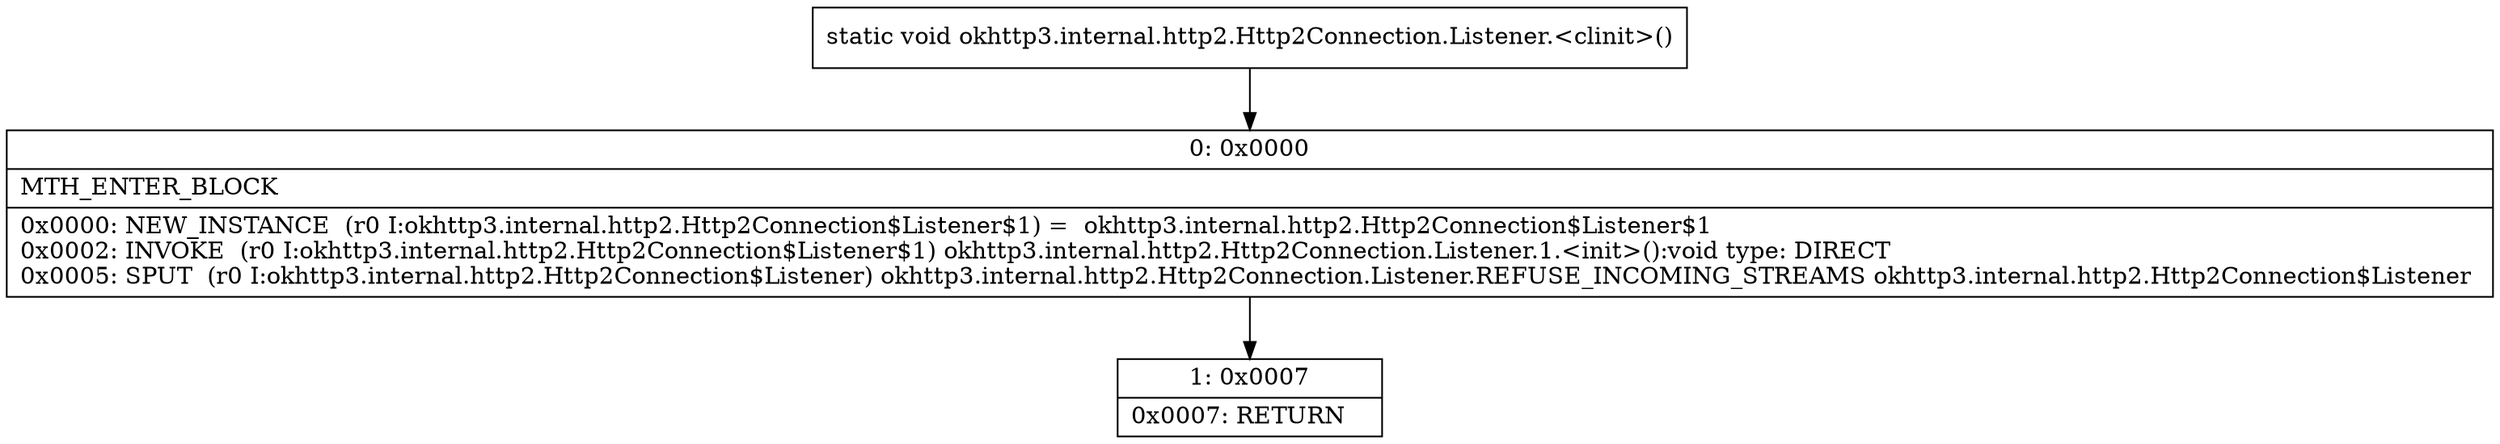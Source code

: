 digraph "CFG forokhttp3.internal.http2.Http2Connection.Listener.\<clinit\>()V" {
Node_0 [shape=record,label="{0\:\ 0x0000|MTH_ENTER_BLOCK\l|0x0000: NEW_INSTANCE  (r0 I:okhttp3.internal.http2.Http2Connection$Listener$1) =  okhttp3.internal.http2.Http2Connection$Listener$1 \l0x0002: INVOKE  (r0 I:okhttp3.internal.http2.Http2Connection$Listener$1) okhttp3.internal.http2.Http2Connection.Listener.1.\<init\>():void type: DIRECT \l0x0005: SPUT  (r0 I:okhttp3.internal.http2.Http2Connection$Listener) okhttp3.internal.http2.Http2Connection.Listener.REFUSE_INCOMING_STREAMS okhttp3.internal.http2.Http2Connection$Listener \l}"];
Node_1 [shape=record,label="{1\:\ 0x0007|0x0007: RETURN   \l}"];
MethodNode[shape=record,label="{static void okhttp3.internal.http2.Http2Connection.Listener.\<clinit\>() }"];
MethodNode -> Node_0;
Node_0 -> Node_1;
}

